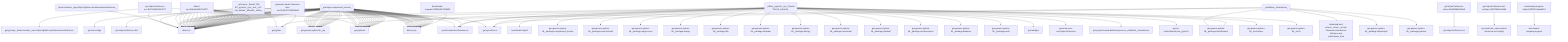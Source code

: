 graph TD
    app-mlperf-inference,d775cac873ee4231_(_reference,_llama2-70b-99,_pytorch,_cpu,_test,_r4.1-dev_default,_bfloat16,_offline_) --> detect,os
    app-mlperf-inference,d775cac873ee4231_(_reference,_llama2-70b-99,_pytorch,_cpu,_test,_r4.1-dev_default,_bfloat16,_offline_) --> get,sys-utils-cm
    app-mlperf-inference,d775cac873ee4231_(_reference,_llama2-70b-99,_pytorch,_cpu,_test,_r4.1-dev_default,_bfloat16,_offline_) --> get,python
    get-mlperf-inference-src,4b57186581024797 --> detect,os
    get-mlperf-inference-src,4b57186581024797 --> get,python3
    get-git-repo,ed603e7292974f10_(_branch.master,_repo.https://github.com/mlcommons/inference_) --> detect,os
    get-mlperf-inference-src,4b57186581024797 --> get,git,repo,_branch.master,_repo.https://github.com/mlcommons/inference
    app-mlperf-inference,d775cac873ee4231_(_reference,_llama2-70b-99,_pytorch,_cpu,_test,_r4.1-dev_default,_bfloat16,_offline_) --> get,mlcommons,inference,src
    get-mlperf-inference-utils,e341e5f86d8342e5 --> get,mlperf,inference,src
    app-mlperf-inference,d775cac873ee4231_(_reference,_llama2-70b-99,_pytorch,_cpu,_test,_r4.1-dev_default,_bfloat16,_offline_) --> get,mlperf,inference,utils
    app-mlperf-inference-mlcommons-python,ff149e9781fc4b65_(_offline,_pytorch,_cpu,_llama2-70b-99,_bfloat16_) --> detect,os
    detect-cpu,586c8a43320142f7 --> detect,os
    app-mlperf-inference-mlcommons-python,ff149e9781fc4b65_(_offline,_pytorch,_cpu,_llama2-70b-99,_bfloat16_) --> detect,cpu
    app-mlperf-inference-mlcommons-python,ff149e9781fc4b65_(_offline,_pytorch,_cpu,_llama2-70b-99,_bfloat16_) --> get,sys-utils-cm
    app-mlperf-inference-mlcommons-python,ff149e9781fc4b65_(_offline,_pytorch,_cpu,_llama2-70b-99,_bfloat16_) --> get,python
    get-generic-python-lib,94b62a682bc44791_(_torch_) --> detect,os
    detect-cpu,586c8a43320142f7 --> detect,os
    get-generic-python-lib,94b62a682bc44791_(_torch_) --> detect,cpu
    get-generic-python-lib,94b62a682bc44791_(_torch_) --> get,python3
    get-generic-python-lib,94b62a682bc44791_(_pip_) --> detect,os
    detect-cpu,586c8a43320142f7 --> detect,os
    get-generic-python-lib,94b62a682bc44791_(_pip_) --> detect,cpu
    get-generic-python-lib,94b62a682bc44791_(_pip_) --> get,python3
    get-generic-python-lib,94b62a682bc44791_(_torch_) --> get,generic-python-lib,_pip
    app-mlperf-inference-mlcommons-python,ff149e9781fc4b65_(_offline,_pytorch,_cpu,_llama2-70b-99,_bfloat16_) --> get,generic-python-lib,_torch
    get-generic-python-lib,94b62a682bc44791_(_torchvision_) --> detect,os
    detect-cpu,586c8a43320142f7 --> detect,os
    get-generic-python-lib,94b62a682bc44791_(_torchvision_) --> detect,cpu
    get-generic-python-lib,94b62a682bc44791_(_torchvision_) --> get,python3
    get-generic-python-lib,94b62a682bc44791_(_torchvision_) --> get,generic-python-lib,_pip
    app-mlperf-inference-mlcommons-python,ff149e9781fc4b65_(_offline,_pytorch,_cpu,_llama2-70b-99,_bfloat16_) --> get,generic-python-lib,_torchvision
    app-mlperf-inference-mlcommons-python,ff149e9781fc4b65_(_offline,_pytorch,_cpu,_llama2-70b-99,_bfloat16_) --> get,ml-model,llama2,raw,_pytorch
    get-preprocessed-dataset-openorca,5614c39cb1564d72_(_validation,_mlcommons_) --> get,sys-utils-cm
    get-preprocessed-dataset-openorca,5614c39cb1564d72_(_validation,_mlcommons_) --> get,python3
    get-generic-python-lib,94b62a682bc44791_(_package.pyarrow_) --> detect,os
    detect-cpu,586c8a43320142f7 --> detect,os
    get-generic-python-lib,94b62a682bc44791_(_package.pyarrow_) --> detect,cpu
    get-generic-python-lib,94b62a682bc44791_(_package.pyarrow_) --> get,python3
    get-generic-python-lib,94b62a682bc44791_(_package.pyarrow_) --> get,generic-python-lib,_pip
    get-preprocessed-dataset-openorca,5614c39cb1564d72_(_validation,_mlcommons_) --> get,generic-python-lib,_package.pyarrow
    get-generic-python-lib,94b62a682bc44791_(_package.fastparquet_) --> detect,os
    detect-cpu,586c8a43320142f7 --> detect,os
    get-generic-python-lib,94b62a682bc44791_(_package.fastparquet_) --> detect,cpu
    get-generic-python-lib,94b62a682bc44791_(_package.fastparquet_) --> get,python3
    get-generic-python-lib,94b62a682bc44791_(_package.fastparquet_) --> get,generic-python-lib,_pip
    get-preprocessed-dataset-openorca,5614c39cb1564d72_(_validation,_mlcommons_) --> get,generic-python-lib,_package.fastparquet
    get-generic-python-lib,94b62a682bc44791_(_package.transformers_) --> detect,os
    detect-cpu,586c8a43320142f7 --> detect,os
    get-generic-python-lib,94b62a682bc44791_(_package.transformers_) --> detect,cpu
    get-generic-python-lib,94b62a682bc44791_(_package.transformers_) --> get,python3
    get-generic-python-lib,94b62a682bc44791_(_package.transformers_) --> get,generic-python-lib,_pip
    get-preprocessed-dataset-openorca,5614c39cb1564d72_(_validation,_mlcommons_) --> get,generic-python-lib,_package.transformers
    get-preprocessed-dataset-openorca,5614c39cb1564d72_(_validation,_mlcommons_) --> download-and-extract,_rclone,_url.mlc-inference:mlcommons-inference-wg-public/open_orca
    app-mlperf-inference-mlcommons-python,ff149e9781fc4b65_(_offline,_pytorch,_cpu,_llama2-70b-99,_bfloat16_) --> get,preprocessed,dataset,openorca,_validation,_mlcommons
    generate-mlperf-inference-user-conf,3af4475745964b93 --> detect,os
    detect-cpu,586c8a43320142f7 --> detect,os
    generate-mlperf-inference-user-conf,3af4475745964b93 --> detect,cpu
    generate-mlperf-inference-user-conf,3af4475745964b93 --> get,python
    generate-mlperf-inference-user-conf,3af4475745964b93 --> get,mlcommons,inference,src
    get-mlperf-inference-sut-configs,c2fbf72009e2445b --> get,cache,dir,_name.mlperf-inference-sut-configs
    generate-mlperf-inference-user-conf,3af4475745964b93 --> get,sut,configs
    app-mlperf-inference-mlcommons-python,ff149e9781fc4b65_(_offline,_pytorch,_cpu,_llama2-70b-99,_bfloat16_) --> generate,user-conf,mlperf,inference
    app-mlperf-inference-mlcommons-python,ff149e9781fc4b65_(_offline,_pytorch,_cpu,_llama2-70b-99,_bfloat16_) --> get,loadgen
    app-mlperf-inference-mlcommons-python,ff149e9781fc4b65_(_offline,_pytorch,_cpu,_llama2-70b-99,_bfloat16_) --> get,mlcommons,inference,src
    app-mlperf-inference-mlcommons-python,ff149e9781fc4b65_(_offline,_pytorch,_cpu,_llama2-70b-99,_bfloat16_) --> get,mlcommons,inference,src
    get-generic-python-lib,94b62a682bc44791_(_package.psutil_) --> detect,os
    detect-cpu,586c8a43320142f7 --> detect,os
    get-generic-python-lib,94b62a682bc44791_(_package.psutil_) --> detect,cpu
    get-generic-python-lib,94b62a682bc44791_(_package.psutil_) --> get,python3
    get-generic-python-lib,94b62a682bc44791_(_package.psutil_) --> get,generic-python-lib,_pip
    app-mlperf-inference-mlcommons-python,ff149e9781fc4b65_(_offline,_pytorch,_cpu,_llama2-70b-99,_bfloat16_) --> get,generic-python-lib,_package.psutil
    app-mlperf-inference-mlcommons-python,ff149e9781fc4b65_(_offline,_pytorch,_cpu,_llama2-70b-99,_bfloat16_) --> get,generic-python-lib,_package.transformers
    get-generic-python-lib,94b62a682bc44791_(_package.datasets_) --> detect,os
    detect-cpu,586c8a43320142f7 --> detect,os
    get-generic-python-lib,94b62a682bc44791_(_package.datasets_) --> detect,cpu
    get-generic-python-lib,94b62a682bc44791_(_package.datasets_) --> get,python3
    get-generic-python-lib,94b62a682bc44791_(_package.datasets_) --> get,generic-python-lib,_pip
    app-mlperf-inference-mlcommons-python,ff149e9781fc4b65_(_offline,_pytorch,_cpu,_llama2-70b-99,_bfloat16_) --> get,generic-python-lib,_package.datasets
    get-generic-python-lib,94b62a682bc44791_(_package.sentencepiece_) --> detect,os
    detect-cpu,586c8a43320142f7 --> detect,os
    get-generic-python-lib,94b62a682bc44791_(_package.sentencepiece_) --> detect,cpu
    get-generic-python-lib,94b62a682bc44791_(_package.sentencepiece_) --> get,python3
    get-generic-python-lib,94b62a682bc44791_(_package.sentencepiece_) --> get,generic-python-lib,_pip
    app-mlperf-inference-mlcommons-python,ff149e9781fc4b65_(_offline,_pytorch,_cpu,_llama2-70b-99,_bfloat16_) --> get,generic-python-lib,_package.sentencepiece
    get-generic-python-lib,94b62a682bc44791_(_package.protobuf_) --> detect,os
    detect-cpu,586c8a43320142f7 --> detect,os
    get-generic-python-lib,94b62a682bc44791_(_package.protobuf_) --> detect,cpu
    get-generic-python-lib,94b62a682bc44791_(_package.protobuf_) --> get,python3
    get-generic-python-lib,94b62a682bc44791_(_package.protobuf_) --> get,generic-python-lib,_pip
    app-mlperf-inference-mlcommons-python,ff149e9781fc4b65_(_offline,_pytorch,_cpu,_llama2-70b-99,_bfloat16_) --> get,generic-python-lib,_package.protobuf
    get-generic-python-lib,94b62a682bc44791_(_package.accelerate_) --> detect,os
    detect-cpu,586c8a43320142f7 --> detect,os
    get-generic-python-lib,94b62a682bc44791_(_package.accelerate_) --> detect,cpu
    get-generic-python-lib,94b62a682bc44791_(_package.accelerate_) --> get,python3
    get-generic-python-lib,94b62a682bc44791_(_package.accelerate_) --> get,generic-python-lib,_pip
    app-mlperf-inference-mlcommons-python,ff149e9781fc4b65_(_offline,_pytorch,_cpu,_llama2-70b-99,_bfloat16_) --> get,generic-python-lib,_package.accelerate
    get-generic-python-lib,94b62a682bc44791_(_package.absl-py_) --> detect,os
    detect-cpu,586c8a43320142f7 --> detect,os
    get-generic-python-lib,94b62a682bc44791_(_package.absl-py_) --> detect,cpu
    get-generic-python-lib,94b62a682bc44791_(_package.absl-py_) --> get,python3
    get-generic-python-lib,94b62a682bc44791_(_package.absl-py_) --> get,generic-python-lib,_pip
    app-mlperf-inference-mlcommons-python,ff149e9781fc4b65_(_offline,_pytorch,_cpu,_llama2-70b-99,_bfloat16_) --> get,generic-python-lib,_package.absl-py
    get-generic-python-lib,94b62a682bc44791_(_package.evaluate_) --> detect,os
    detect-cpu,586c8a43320142f7 --> detect,os
    get-generic-python-lib,94b62a682bc44791_(_package.evaluate_) --> detect,cpu
    get-generic-python-lib,94b62a682bc44791_(_package.evaluate_) --> get,python3
    get-generic-python-lib,94b62a682bc44791_(_package.evaluate_) --> get,generic-python-lib,_pip
    app-mlperf-inference-mlcommons-python,ff149e9781fc4b65_(_offline,_pytorch,_cpu,_llama2-70b-99,_bfloat16_) --> get,generic-python-lib,_package.evaluate
    get-generic-python-lib,94b62a682bc44791_(_package.nltk_) --> detect,os
    detect-cpu,586c8a43320142f7 --> detect,os
    get-generic-python-lib,94b62a682bc44791_(_package.nltk_) --> detect,cpu
    get-generic-python-lib,94b62a682bc44791_(_package.nltk_) --> get,python3
    get-generic-python-lib,94b62a682bc44791_(_package.nltk_) --> get,generic-python-lib,_pip
    app-mlperf-inference-mlcommons-python,ff149e9781fc4b65_(_offline,_pytorch,_cpu,_llama2-70b-99,_bfloat16_) --> get,generic-python-lib,_package.nltk
    get-generic-python-lib,94b62a682bc44791_(_package.numpy_) --> detect,os
    detect-cpu,586c8a43320142f7 --> detect,os
    get-generic-python-lib,94b62a682bc44791_(_package.numpy_) --> detect,cpu
    get-generic-python-lib,94b62a682bc44791_(_package.numpy_) --> get,python3
    get-generic-python-lib,94b62a682bc44791_(_package.numpy_) --> get,generic-python-lib,_pip
    app-mlperf-inference-mlcommons-python,ff149e9781fc4b65_(_offline,_pytorch,_cpu,_llama2-70b-99,_bfloat16_) --> get,generic-python-lib,_package.numpy
    get-generic-python-lib,94b62a682bc44791_(_package.rouge-score_) --> detect,os
    detect-cpu,586c8a43320142f7 --> detect,os
    get-generic-python-lib,94b62a682bc44791_(_package.rouge-score_) --> detect,cpu
    get-generic-python-lib,94b62a682bc44791_(_package.rouge-score_) --> get,python3
    get-generic-python-lib,94b62a682bc44791_(_package.rouge-score_) --> get,generic-python-lib,_pip
    app-mlperf-inference-mlcommons-python,ff149e9781fc4b65_(_offline,_pytorch,_cpu,_llama2-70b-99,_bfloat16_) --> get,generic-python-lib,_package.rouge-score
    get-generic-python-lib,94b62a682bc44791_(_package.more-itertools_) --> detect,os
    detect-cpu,586c8a43320142f7 --> detect,os
    get-generic-python-lib,94b62a682bc44791_(_package.more-itertools_) --> detect,cpu
    get-generic-python-lib,94b62a682bc44791_(_package.more-itertools_) --> get,python3
    get-generic-python-lib,94b62a682bc44791_(_package.more-itertools_) --> get,generic-python-lib,_pip
    app-mlperf-inference-mlcommons-python,ff149e9781fc4b65_(_offline,_pytorch,_cpu,_llama2-70b-99,_bfloat16_) --> get,generic-python-lib,_package.more-itertools
    get-generic-python-lib,94b62a682bc44791_(_package.compressed_tensors_) --> detect,os
    detect-cpu,586c8a43320142f7 --> detect,os
    get-generic-python-lib,94b62a682bc44791_(_package.compressed_tensors_) --> detect,cpu
    get-generic-python-lib,94b62a682bc44791_(_package.compressed_tensors_) --> get,python3
    get-generic-python-lib,94b62a682bc44791_(_package.compressed_tensors_) --> get,generic-python-lib,_pip
    app-mlperf-inference-mlcommons-python,ff149e9781fc4b65_(_offline,_pytorch,_cpu,_llama2-70b-99,_bfloat16_) --> get,generic-python-lib,_package.compressed_tensors
    detect-cpu,586c8a43320142f7 --> detect,os
    benchmark-program,19f369ef47084895 --> detect,cpu
    benchmark-program-mlperf,cfff0132a8aa4018 --> benchmark-program,program
    app-mlperf-inference-mlcommons-python,ff149e9781fc4b65_(_offline,_pytorch,_cpu,_llama2-70b-99,_bfloat16_) --> benchmark-mlperf